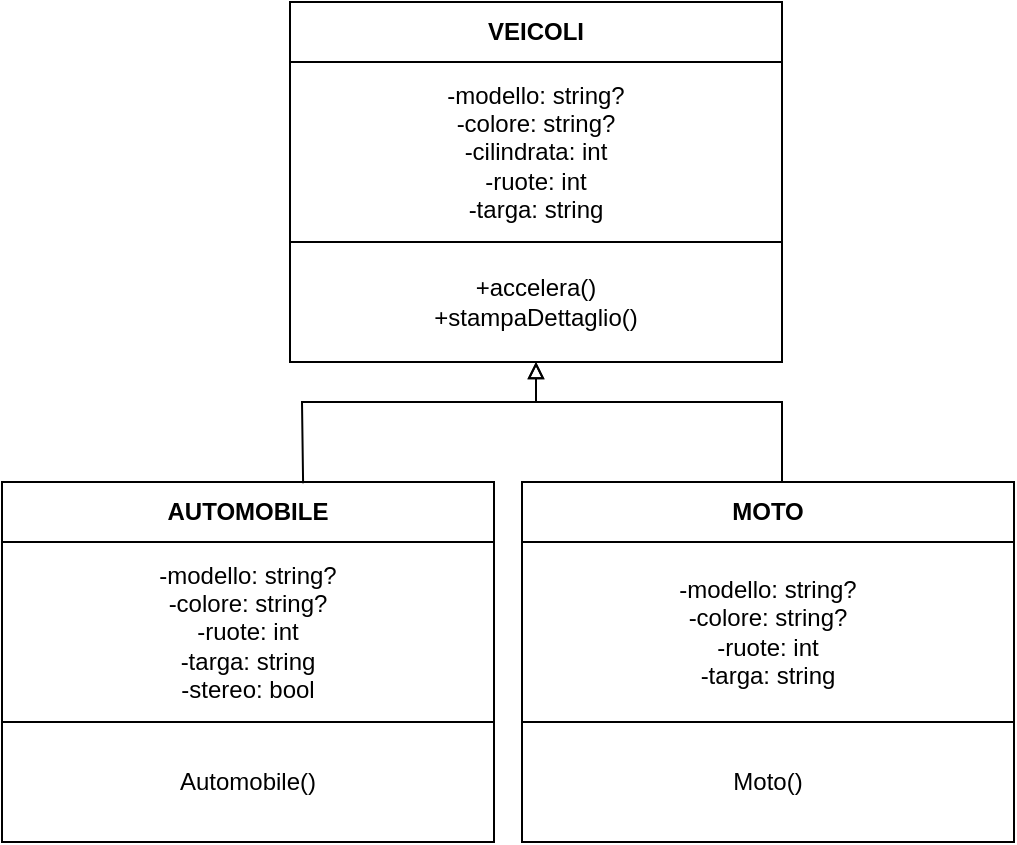 <mxfile version="24.7.8">
  <diagram name="Pagina-1" id="JrgQ7NBBk8GLmXkKAHHO">
    <mxGraphModel dx="1050" dy="629" grid="1" gridSize="10" guides="1" tooltips="1" connect="1" arrows="1" fold="1" page="1" pageScale="1" pageWidth="827" pageHeight="1169" math="0" shadow="0">
      <root>
        <mxCell id="0" />
        <mxCell id="1" parent="0" />
        <mxCell id="YrJCvys6YjNb9FnBpRCB-1" value="&lt;b&gt;VEICOLI&lt;/b&gt;" style="rounded=0;whiteSpace=wrap;html=1;" parent="1" vertex="1">
          <mxGeometry x="354" y="80" width="246" height="30" as="geometry" />
        </mxCell>
        <mxCell id="YrJCvys6YjNb9FnBpRCB-2" value="-modello: string?&lt;div&gt;-colore: string?&lt;/div&gt;&lt;div&gt;-cilindrata: int&lt;br&gt;&lt;div&gt;-ruote: int&lt;/div&gt;&lt;div&gt;-targa: string&lt;/div&gt;&lt;/div&gt;" style="rounded=0;whiteSpace=wrap;html=1;" parent="1" vertex="1">
          <mxGeometry x="354" y="110" width="246" height="90" as="geometry" />
        </mxCell>
        <mxCell id="YrJCvys6YjNb9FnBpRCB-3" value="+accelera()&lt;div&gt;+stampaDettaglio()&lt;/div&gt;" style="rounded=0;whiteSpace=wrap;html=1;" parent="1" vertex="1">
          <mxGeometry x="354" y="200" width="246" height="60" as="geometry" />
        </mxCell>
        <mxCell id="YrJCvys6YjNb9FnBpRCB-4" value="&lt;b&gt;AUTOMOBILE&lt;/b&gt;" style="rounded=0;whiteSpace=wrap;html=1;" parent="1" vertex="1">
          <mxGeometry x="210" y="320" width="246" height="30" as="geometry" />
        </mxCell>
        <mxCell id="YrJCvys6YjNb9FnBpRCB-5" value="-modello: string?&lt;div&gt;-colore: string?&lt;div&gt;-ruote: int&lt;/div&gt;&lt;div&gt;-targa: string&lt;/div&gt;&lt;/div&gt;&lt;div&gt;-stereo: bool&lt;/div&gt;" style="rounded=0;whiteSpace=wrap;html=1;" parent="1" vertex="1">
          <mxGeometry x="210" y="350" width="246" height="90" as="geometry" />
        </mxCell>
        <mxCell id="YrJCvys6YjNb9FnBpRCB-6" value="Automobile()" style="rounded=0;whiteSpace=wrap;html=1;" parent="1" vertex="1">
          <mxGeometry x="210" y="440" width="246" height="60" as="geometry" />
        </mxCell>
        <mxCell id="YrJCvys6YjNb9FnBpRCB-7" value="&lt;b&gt;MOTO&lt;/b&gt;" style="rounded=0;whiteSpace=wrap;html=1;" parent="1" vertex="1">
          <mxGeometry x="470" y="320" width="246" height="30" as="geometry" />
        </mxCell>
        <mxCell id="YrJCvys6YjNb9FnBpRCB-8" value="-modello: string?&lt;div&gt;-colore: string?&lt;div&gt;-ruote: int&lt;/div&gt;&lt;div&gt;-targa: string&lt;/div&gt;&lt;/div&gt;" style="rounded=0;whiteSpace=wrap;html=1;" parent="1" vertex="1">
          <mxGeometry x="470" y="350" width="246" height="90" as="geometry" />
        </mxCell>
        <mxCell id="YrJCvys6YjNb9FnBpRCB-9" value="&lt;div&gt;Moto()&lt;/div&gt;" style="rounded=0;whiteSpace=wrap;html=1;" parent="1" vertex="1">
          <mxGeometry x="470" y="440" width="246" height="60" as="geometry" />
        </mxCell>
        <mxCell id="YrJCvys6YjNb9FnBpRCB-10" value="" style="endArrow=block;html=1;rounded=0;entryX=0.5;entryY=1;entryDx=0;entryDy=0;exitX=0.612;exitY=0.022;exitDx=0;exitDy=0;exitPerimeter=0;endFill=0;" parent="1" source="YrJCvys6YjNb9FnBpRCB-4" target="YrJCvys6YjNb9FnBpRCB-3" edge="1">
          <mxGeometry width="50" height="50" relative="1" as="geometry">
            <mxPoint x="364" y="320" as="sourcePoint" />
            <mxPoint x="480" y="280" as="targetPoint" />
            <Array as="points">
              <mxPoint x="360" y="280" />
              <mxPoint x="477" y="280" />
            </Array>
          </mxGeometry>
        </mxCell>
        <mxCell id="YrJCvys6YjNb9FnBpRCB-12" value="" style="endArrow=block;html=1;rounded=0;endFill=0;" parent="1" edge="1">
          <mxGeometry width="50" height="50" relative="1" as="geometry">
            <mxPoint x="600" y="320" as="sourcePoint" />
            <mxPoint x="477" y="260" as="targetPoint" />
            <Array as="points">
              <mxPoint x="600" y="280" />
              <mxPoint x="477" y="280" />
            </Array>
          </mxGeometry>
        </mxCell>
      </root>
    </mxGraphModel>
  </diagram>
</mxfile>
